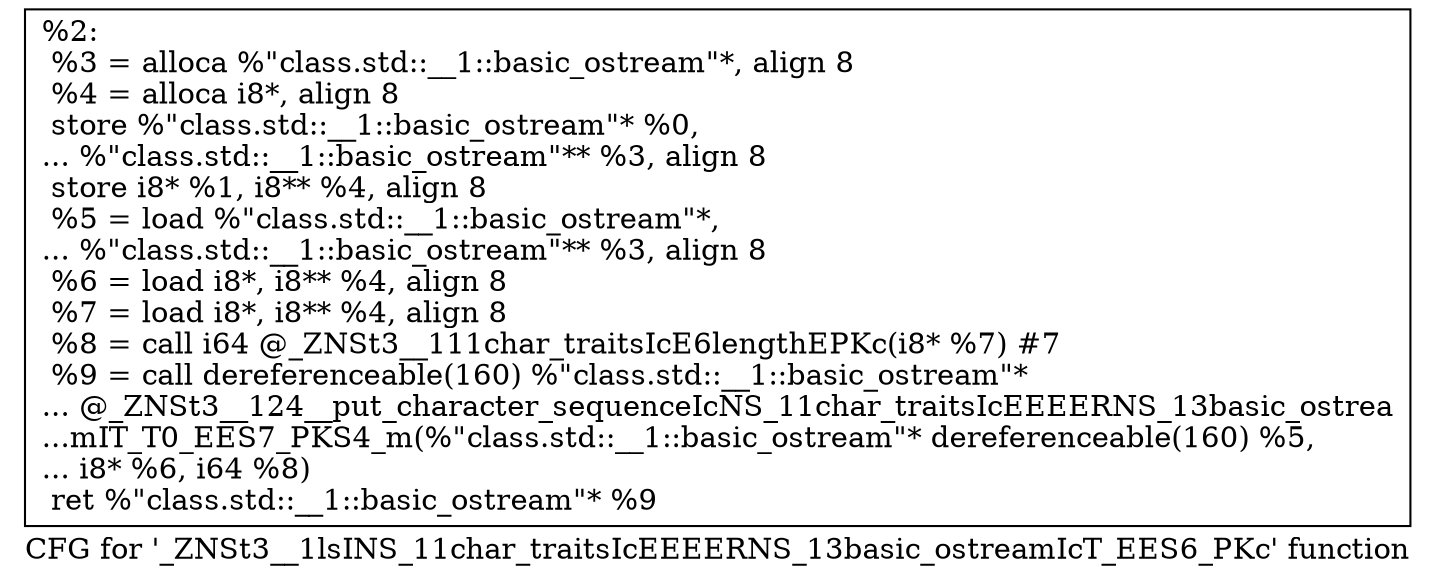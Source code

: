 digraph "CFG for '_ZNSt3__1lsINS_11char_traitsIcEEEERNS_13basic_ostreamIcT_EES6_PKc' function" {
	label="CFG for '_ZNSt3__1lsINS_11char_traitsIcEEEERNS_13basic_ostreamIcT_EES6_PKc' function";

	Node0x7ffe5bd0e450 [shape=record,label="{%2:\l  %3 = alloca %\"class.std::__1::basic_ostream\"*, align 8\l  %4 = alloca i8*, align 8\l  store %\"class.std::__1::basic_ostream\"* %0,\l... %\"class.std::__1::basic_ostream\"** %3, align 8\l  store i8* %1, i8** %4, align 8\l  %5 = load %\"class.std::__1::basic_ostream\"*,\l... %\"class.std::__1::basic_ostream\"** %3, align 8\l  %6 = load i8*, i8** %4, align 8\l  %7 = load i8*, i8** %4, align 8\l  %8 = call i64 @_ZNSt3__111char_traitsIcE6lengthEPKc(i8* %7) #7\l  %9 = call dereferenceable(160) %\"class.std::__1::basic_ostream\"*\l... @_ZNSt3__124__put_character_sequenceIcNS_11char_traitsIcEEEERNS_13basic_ostrea\l...mIT_T0_EES7_PKS4_m(%\"class.std::__1::basic_ostream\"* dereferenceable(160) %5,\l... i8* %6, i64 %8)\l  ret %\"class.std::__1::basic_ostream\"* %9\l}"];
}

